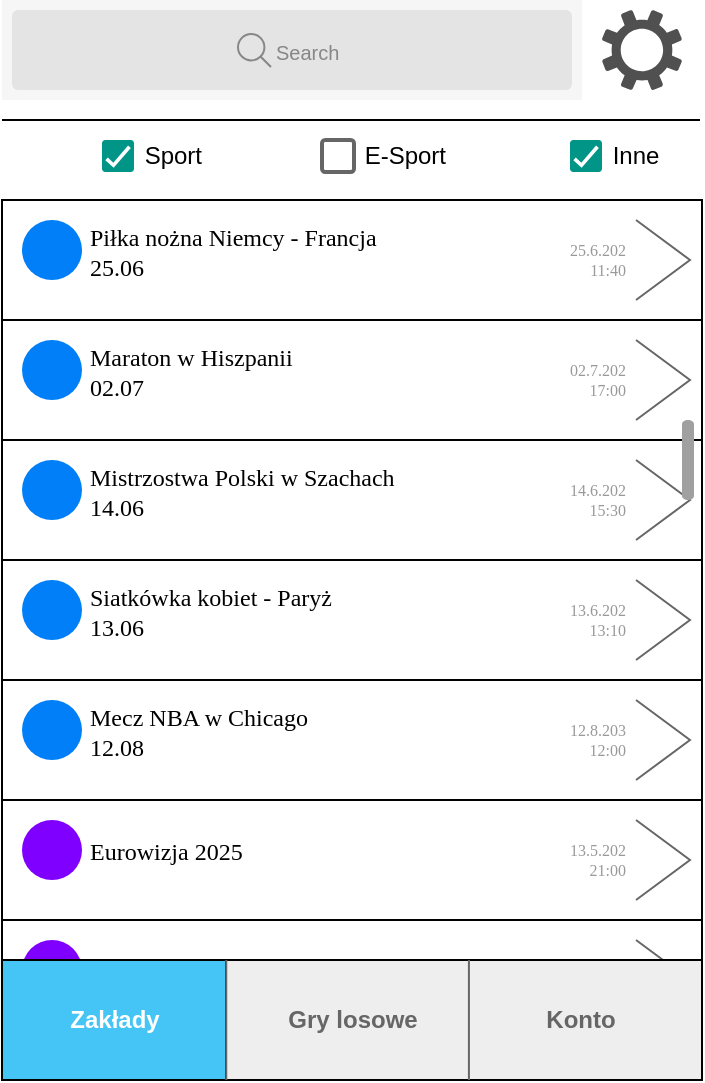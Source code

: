 <mxfile version="27.0.4">
  <diagram name="Page-1" id="MGUYogNoVj9ggv2rBeZF">
    <mxGraphModel dx="983" dy="546" grid="1" gridSize="10" guides="1" tooltips="1" connect="1" arrows="1" fold="1" page="1" pageScale="1" pageWidth="350" pageHeight="625" background="#ffffff" math="0" shadow="0">
      <root>
        <mxCell id="0" />
        <mxCell id="1" parent="0" />
        <mxCell id="UgLzqwO8WUcNo-VI_L2k-13" value="" style="shape=rect;fillColor=#F6F6F6;strokeColor=none;" vertex="1" parent="1">
          <mxGeometry y="20" width="290" height="50" as="geometry" />
        </mxCell>
        <mxCell id="UgLzqwO8WUcNo-VI_L2k-14" value="" style="html=1;strokeWidth=1;shadow=0;dashed=0;shape=mxgraph.ios7ui.marginRect;rx=3;ry=3;rectMargin=5;fillColor=#E4E4E4;strokeColor=none;" vertex="1" parent="UgLzqwO8WUcNo-VI_L2k-13">
          <mxGeometry width="290" height="50" as="geometry" />
        </mxCell>
        <mxCell id="UgLzqwO8WUcNo-VI_L2k-15" value="&lt;font style=&quot;font-size: 10px;&quot;&gt;Search&lt;/font&gt;" style="shape=mxgraph.ios7.icons.looking_glass;strokeColor=#878789;fillColor=none;fontColor=#878789;labelPosition=right;verticalLabelPosition=middle;align=left;verticalAlign=middle;fontSize=6;fontStyle=0;spacingTop=2;sketch=0;html=1;" vertex="1" parent="UgLzqwO8WUcNo-VI_L2k-13">
          <mxGeometry x="0.5" y="0.5" width="16.5" height="16.5" relative="1" as="geometry">
            <mxPoint x="-27" y="-8" as="offset" />
          </mxGeometry>
        </mxCell>
        <mxCell id="UgLzqwO8WUcNo-VI_L2k-18" value="" style="sketch=0;pointerEvents=1;shadow=0;dashed=0;html=1;strokeColor=none;labelPosition=center;verticalLabelPosition=bottom;verticalAlign=top;align=center;fillColor=#505050;shape=mxgraph.mscae.enterprise.settings" vertex="1" parent="1">
          <mxGeometry x="300" y="25" width="40" height="40" as="geometry" />
        </mxCell>
        <mxCell id="UgLzqwO8WUcNo-VI_L2k-20" value="&amp;nbsp;Sport" style="dashed=0;labelPosition=right;align=left;shape=mxgraph.gmdl.checkbox;strokeColor=none;fillColor=#009587;strokeWidth=2;aspect=fixed;sketch=0;html=1;" vertex="1" parent="1">
          <mxGeometry x="50" y="90" width="16" height="16" as="geometry" />
        </mxCell>
        <mxCell id="UgLzqwO8WUcNo-VI_L2k-23" value="&amp;nbsp;E-Sport" style="dashed=0;labelPosition=right;align=left;shape=mxgraph.gmdl.checkbox;strokeColor=#666666;fillColor=none;strokeWidth=2;aspect=fixed;sketch=0;html=1;" vertex="1" parent="1">
          <mxGeometry x="160" y="90" width="16" height="16" as="geometry" />
        </mxCell>
        <mxCell id="UgLzqwO8WUcNo-VI_L2k-25" value="" style="endArrow=none;html=1;rounded=0;" edge="1" parent="1">
          <mxGeometry width="50" height="50" relative="1" as="geometry">
            <mxPoint y="120" as="sourcePoint" />
            <mxPoint x="349" y="120" as="targetPoint" />
          </mxGeometry>
        </mxCell>
        <mxCell id="UgLzqwO8WUcNo-VI_L2k-28" value="" style="endArrow=none;html=1;rounded=0;" edge="1" parent="1">
          <mxGeometry width="50" height="50" relative="1" as="geometry">
            <mxPoint y="80" as="sourcePoint" />
            <mxPoint x="349" y="80" as="targetPoint" />
          </mxGeometry>
        </mxCell>
        <mxCell id="UgLzqwO8WUcNo-VI_L2k-31" value="" style="shape=rect;strokeColor=default;fillColor=default;gradientColor=none;shadow=0;sketch=0;hachureGap=4;pointerEvents=0;fontFamily=Architects Daughter;fontSource=https%3A%2F%2Ffonts.googleapis.com%2Fcss%3Ffamily%3DArchitects%2BDaughter;fontSize=20;" vertex="1" parent="1">
          <mxGeometry y="120" width="350" height="60" as="geometry" />
        </mxCell>
        <mxCell id="UgLzqwO8WUcNo-VI_L2k-32" value="&lt;font style=&quot;font-size: 12px;&quot;&gt;Piłka nożna Niemcy - Francja&lt;/font&gt;&lt;div&gt;&lt;font style=&quot;font-size: 12px;&quot;&gt;25.06&lt;/font&gt;&lt;/div&gt;" style="shape=ellipse;strokeColor=none;fillColor=#007FF8;fontSize=8;fontColor=#000000;align=left;spacingTop=1;spacingLeft=2;labelPosition=right;verticalLabelPosition=middle;verticalAlign=middle;sketch=0;hachureGap=4;pointerEvents=0;fontFamily=Verdana;html=1;" vertex="1" parent="UgLzqwO8WUcNo-VI_L2k-31">
          <mxGeometry width="30" height="30" relative="1" as="geometry">
            <mxPoint x="10" y="10" as="offset" />
          </mxGeometry>
        </mxCell>
        <mxCell id="UgLzqwO8WUcNo-VI_L2k-33" value="25.6.202&lt;div&gt;11:40&lt;/div&gt;" style="shape=mxgraph.ios7.misc.right;strokeColor=#666666;labelPosition=left;verticalLabelPosition=middle;align=right;verticalAlign=middle;fontSize=8;spacingRight=4;fontColor=#999999;sketch=0;hachureGap=4;pointerEvents=0;fontFamily=Verdana;html=1;" vertex="1" parent="UgLzqwO8WUcNo-VI_L2k-31">
          <mxGeometry x="1" width="27" height="40" relative="1" as="geometry">
            <mxPoint x="-33" y="10" as="offset" />
          </mxGeometry>
        </mxCell>
        <mxCell id="UgLzqwO8WUcNo-VI_L2k-41" value="&amp;nbsp;Inne" style="dashed=0;labelPosition=right;align=left;shape=mxgraph.gmdl.checkbox;strokeColor=none;fillColor=#009587;strokeWidth=2;aspect=fixed;sketch=0;html=1;" vertex="1" parent="1">
          <mxGeometry x="284" y="90" width="16" height="16" as="geometry" />
        </mxCell>
        <mxCell id="UgLzqwO8WUcNo-VI_L2k-42" value="" style="shape=rect;strokeColor=default;fillColor=default;gradientColor=none;shadow=0;sketch=0;hachureGap=4;pointerEvents=0;fontFamily=Architects Daughter;fontSource=https%3A%2F%2Ffonts.googleapis.com%2Fcss%3Ffamily%3DArchitects%2BDaughter;fontSize=20;" vertex="1" parent="1">
          <mxGeometry y="180" width="350" height="60" as="geometry" />
        </mxCell>
        <mxCell id="UgLzqwO8WUcNo-VI_L2k-43" value="&lt;span style=&quot;font-size: 12px;&quot;&gt;Maraton w Hiszpanii&lt;/span&gt;&lt;div&gt;&lt;span style=&quot;font-size: 12px;&quot;&gt;02.07&lt;/span&gt;&lt;/div&gt;" style="shape=ellipse;strokeColor=none;fillColor=#007FF8;fontSize=8;fontColor=#000000;align=left;spacingTop=1;spacingLeft=2;labelPosition=right;verticalLabelPosition=middle;verticalAlign=middle;sketch=0;hachureGap=4;pointerEvents=0;fontFamily=Verdana;html=1;" vertex="1" parent="UgLzqwO8WUcNo-VI_L2k-42">
          <mxGeometry width="30" height="30" relative="1" as="geometry">
            <mxPoint x="10" y="10" as="offset" />
          </mxGeometry>
        </mxCell>
        <mxCell id="UgLzqwO8WUcNo-VI_L2k-44" value="02.7.202&lt;div&gt;17:00&lt;/div&gt;" style="shape=mxgraph.ios7.misc.right;strokeColor=#666666;labelPosition=left;verticalLabelPosition=middle;align=right;verticalAlign=middle;fontSize=8;spacingRight=4;fontColor=#999999;sketch=0;hachureGap=4;pointerEvents=0;fontFamily=Verdana;html=1;" vertex="1" parent="UgLzqwO8WUcNo-VI_L2k-42">
          <mxGeometry x="1" width="27" height="40" relative="1" as="geometry">
            <mxPoint x="-33" y="10" as="offset" />
          </mxGeometry>
        </mxCell>
        <mxCell id="UgLzqwO8WUcNo-VI_L2k-51" value="" style="shape=rect;strokeColor=default;fillColor=default;gradientColor=none;shadow=0;sketch=0;hachureGap=4;pointerEvents=0;fontFamily=Architects Daughter;fontSource=https%3A%2F%2Ffonts.googleapis.com%2Fcss%3Ffamily%3DArchitects%2BDaughter;fontSize=20;" vertex="1" parent="1">
          <mxGeometry y="240" width="350" height="60" as="geometry" />
        </mxCell>
        <mxCell id="UgLzqwO8WUcNo-VI_L2k-52" value="&lt;span style=&quot;font-size: 12px;&quot;&gt;Mistrzostwa Polski w Szachach&lt;/span&gt;&lt;div&gt;&lt;span style=&quot;font-size: 12px;&quot;&gt;14.06&lt;/span&gt;&lt;/div&gt;" style="shape=ellipse;strokeColor=none;fillColor=#007FF8;fontSize=8;fontColor=#000000;align=left;spacingTop=1;spacingLeft=2;labelPosition=right;verticalLabelPosition=middle;verticalAlign=middle;sketch=0;hachureGap=4;pointerEvents=0;fontFamily=Verdana;html=1;" vertex="1" parent="UgLzqwO8WUcNo-VI_L2k-51">
          <mxGeometry width="30" height="30" relative="1" as="geometry">
            <mxPoint x="10" y="10" as="offset" />
          </mxGeometry>
        </mxCell>
        <mxCell id="UgLzqwO8WUcNo-VI_L2k-53" value="14.6.202&lt;div&gt;15:30&lt;/div&gt;" style="shape=mxgraph.ios7.misc.right;strokeColor=#666666;labelPosition=left;verticalLabelPosition=middle;align=right;verticalAlign=middle;fontSize=8;spacingRight=4;fontColor=#999999;sketch=0;hachureGap=4;pointerEvents=0;fontFamily=Verdana;html=1;" vertex="1" parent="UgLzqwO8WUcNo-VI_L2k-51">
          <mxGeometry x="1" width="27" height="40" relative="1" as="geometry">
            <mxPoint x="-33" y="10" as="offset" />
          </mxGeometry>
        </mxCell>
        <mxCell id="UgLzqwO8WUcNo-VI_L2k-54" value="" style="shape=rect;strokeColor=default;fillColor=default;gradientColor=none;shadow=0;sketch=0;hachureGap=4;pointerEvents=0;fontFamily=Architects Daughter;fontSource=https%3A%2F%2Ffonts.googleapis.com%2Fcss%3Ffamily%3DArchitects%2BDaughter;fontSize=20;" vertex="1" parent="1">
          <mxGeometry y="420" width="350" height="60" as="geometry" />
        </mxCell>
        <mxCell id="UgLzqwO8WUcNo-VI_L2k-55" value="&lt;span style=&quot;font-size: 12px;&quot;&gt;Eurowizja 2025&lt;/span&gt;" style="shape=ellipse;strokeColor=none;fillColor=#7F00FF;fontSize=8;fontColor=#000000;align=left;spacingTop=1;spacingLeft=2;labelPosition=right;verticalLabelPosition=middle;verticalAlign=middle;sketch=0;hachureGap=4;pointerEvents=0;fontFamily=Verdana;html=1;" vertex="1" parent="UgLzqwO8WUcNo-VI_L2k-54">
          <mxGeometry width="30" height="30" relative="1" as="geometry">
            <mxPoint x="10" y="10" as="offset" />
          </mxGeometry>
        </mxCell>
        <mxCell id="UgLzqwO8WUcNo-VI_L2k-56" value="13.5.202&lt;div&gt;21:00&lt;/div&gt;" style="shape=mxgraph.ios7.misc.right;strokeColor=#666666;labelPosition=left;verticalLabelPosition=middle;align=right;verticalAlign=middle;fontSize=8;spacingRight=4;fontColor=#999999;sketch=0;hachureGap=4;pointerEvents=0;fontFamily=Verdana;html=1;" vertex="1" parent="UgLzqwO8WUcNo-VI_L2k-54">
          <mxGeometry x="1" width="27" height="40" relative="1" as="geometry">
            <mxPoint x="-33" y="10" as="offset" />
          </mxGeometry>
        </mxCell>
        <mxCell id="UgLzqwO8WUcNo-VI_L2k-57" value="" style="shape=rect;strokeColor=default;fillColor=default;gradientColor=none;shadow=0;sketch=0;hachureGap=4;pointerEvents=0;fontFamily=Architects Daughter;fontSource=https%3A%2F%2Ffonts.googleapis.com%2Fcss%3Ffamily%3DArchitects%2BDaughter;fontSize=20;" vertex="1" parent="1">
          <mxGeometry y="300" width="350" height="60" as="geometry" />
        </mxCell>
        <mxCell id="UgLzqwO8WUcNo-VI_L2k-58" value="&lt;span style=&quot;font-size: 12px;&quot;&gt;Siatkówka kobiet - Paryż&lt;/span&gt;&lt;div&gt;&lt;span style=&quot;font-size: 12px;&quot;&gt;13.06&lt;/span&gt;&lt;/div&gt;" style="shape=ellipse;strokeColor=none;fillColor=#007FF8;fontSize=8;fontColor=#000000;align=left;spacingTop=1;spacingLeft=2;labelPosition=right;verticalLabelPosition=middle;verticalAlign=middle;sketch=0;hachureGap=4;pointerEvents=0;fontFamily=Verdana;html=1;" vertex="1" parent="UgLzqwO8WUcNo-VI_L2k-57">
          <mxGeometry width="30" height="30" relative="1" as="geometry">
            <mxPoint x="10" y="10" as="offset" />
          </mxGeometry>
        </mxCell>
        <mxCell id="UgLzqwO8WUcNo-VI_L2k-59" value="13.6.202&lt;div&gt;13:10&lt;/div&gt;" style="shape=mxgraph.ios7.misc.right;strokeColor=#666666;labelPosition=left;verticalLabelPosition=middle;align=right;verticalAlign=middle;fontSize=8;spacingRight=4;fontColor=#999999;sketch=0;hachureGap=4;pointerEvents=0;fontFamily=Verdana;html=1;" vertex="1" parent="UgLzqwO8WUcNo-VI_L2k-57">
          <mxGeometry x="1" width="27" height="40" relative="1" as="geometry">
            <mxPoint x="-33" y="10" as="offset" />
          </mxGeometry>
        </mxCell>
        <mxCell id="UgLzqwO8WUcNo-VI_L2k-60" value="" style="shape=rect;strokeColor=default;fillColor=default;gradientColor=none;shadow=0;sketch=0;hachureGap=4;pointerEvents=0;fontFamily=Architects Daughter;fontSource=https%3A%2F%2Ffonts.googleapis.com%2Fcss%3Ffamily%3DArchitects%2BDaughter;fontSize=20;" vertex="1" parent="1">
          <mxGeometry y="360" width="350" height="60" as="geometry" />
        </mxCell>
        <mxCell id="UgLzqwO8WUcNo-VI_L2k-61" value="&lt;span style=&quot;font-size: 12px;&quot;&gt;Mecz NBA w Chicago&lt;/span&gt;&lt;div&gt;&lt;span style=&quot;font-size: 12px;&quot;&gt;12.08&lt;/span&gt;&lt;/div&gt;" style="shape=ellipse;strokeColor=none;fillColor=#007FF8;fontSize=8;fontColor=#000000;align=left;spacingTop=1;spacingLeft=2;labelPosition=right;verticalLabelPosition=middle;verticalAlign=middle;sketch=0;hachureGap=4;pointerEvents=0;fontFamily=Verdana;html=1;" vertex="1" parent="UgLzqwO8WUcNo-VI_L2k-60">
          <mxGeometry width="30" height="30" relative="1" as="geometry">
            <mxPoint x="10" y="10" as="offset" />
          </mxGeometry>
        </mxCell>
        <mxCell id="UgLzqwO8WUcNo-VI_L2k-62" value="12.8.203&lt;div&gt;12:00&lt;/div&gt;" style="shape=mxgraph.ios7.misc.right;strokeColor=#666666;labelPosition=left;verticalLabelPosition=middle;align=right;verticalAlign=middle;fontSize=8;spacingRight=4;fontColor=#999999;sketch=0;hachureGap=4;pointerEvents=0;fontFamily=Verdana;html=1;" vertex="1" parent="UgLzqwO8WUcNo-VI_L2k-60">
          <mxGeometry x="1" width="27" height="40" relative="1" as="geometry">
            <mxPoint x="-33" y="10" as="offset" />
          </mxGeometry>
        </mxCell>
        <mxCell id="UgLzqwO8WUcNo-VI_L2k-46" value="" style="html=1;verticalLabelPosition=bottom;labelBackgroundColor=#ffffff;verticalAlign=top;shadow=0;dashed=0;strokeWidth=2;shape=mxgraph.ios7.misc.scroll_(vertical);fillColor=#a0a0a0;movable=1;resizable=1;rotatable=1;deletable=1;editable=1;locked=0;connectable=1;" vertex="1" parent="1">
          <mxGeometry x="340" y="230" width="6" height="40" as="geometry" />
        </mxCell>
        <mxCell id="UgLzqwO8WUcNo-VI_L2k-75" value="" style="shape=rect;strokeColor=default;fillColor=default;gradientColor=none;shadow=0;sketch=0;hachureGap=4;pointerEvents=0;fontFamily=Architects Daughter;fontSource=https%3A%2F%2Ffonts.googleapis.com%2Fcss%3Ffamily%3DArchitects%2BDaughter;fontSize=20;" vertex="1" parent="1">
          <mxGeometry y="480" width="350" height="80" as="geometry" />
        </mxCell>
        <mxCell id="UgLzqwO8WUcNo-VI_L2k-76" value="" style="shape=ellipse;strokeColor=none;fillColor=#7F00FF;fontSize=8;fontColor=#000000;align=left;spacingTop=1;spacingLeft=2;labelPosition=right;verticalLabelPosition=middle;verticalAlign=middle;sketch=0;hachureGap=4;pointerEvents=0;fontFamily=Verdana;html=1;" vertex="1" parent="UgLzqwO8WUcNo-VI_L2k-75">
          <mxGeometry width="30" height="30" relative="1" as="geometry">
            <mxPoint x="10" y="10" as="offset" />
          </mxGeometry>
        </mxCell>
        <mxCell id="UgLzqwO8WUcNo-VI_L2k-77" value="13.5.202&lt;div&gt;21:00&lt;/div&gt;" style="shape=mxgraph.ios7.misc.right;strokeColor=#666666;labelPosition=left;verticalLabelPosition=middle;align=right;verticalAlign=middle;fontSize=8;spacingRight=4;fontColor=#999999;sketch=0;hachureGap=4;pointerEvents=0;fontFamily=Verdana;html=1;" vertex="1" parent="UgLzqwO8WUcNo-VI_L2k-75">
          <mxGeometry x="1" width="27" height="40" relative="1" as="geometry">
            <mxPoint x="-33" y="10" as="offset" />
          </mxGeometry>
        </mxCell>
        <mxCell id="UgLzqwO8WUcNo-VI_L2k-1" value="" style="strokeWidth=1;html=1;shadow=0;dashed=0;shape=mxgraph.android.rrect;rSize=0;fillColor=#eeeeee;strokeColor=default;" vertex="1" parent="UgLzqwO8WUcNo-VI_L2k-75">
          <mxGeometry y="20" width="350" height="60" as="geometry" />
        </mxCell>
        <mxCell id="UgLzqwO8WUcNo-VI_L2k-63" value="" style="group" vertex="1" connectable="0" parent="UgLzqwO8WUcNo-VI_L2k-1">
          <mxGeometry width="345.333" height="60" as="geometry" />
        </mxCell>
        <mxCell id="UgLzqwO8WUcNo-VI_L2k-2" value="Gry losowe" style="strokeWidth=1;html=1;shadow=0;dashed=0;shape=mxgraph.android.anchor;fontStyle=1;fontColor=#666666;" vertex="1" parent="UgLzqwO8WUcNo-VI_L2k-63">
          <mxGeometry x="116.919" width="116.667" height="60" as="geometry" />
        </mxCell>
        <mxCell id="UgLzqwO8WUcNo-VI_L2k-3" value="Zakłady" style="strokeWidth=1;html=1;shadow=0;dashed=0;shape=mxgraph.android.rrect;rSize=0;fontStyle=1;fillColor=#44c5f5;strokeColor=default;fontColor=#ffffff;" vertex="1" parent="UgLzqwO8WUcNo-VI_L2k-63">
          <mxGeometry width="112" height="60" as="geometry" />
        </mxCell>
        <mxCell id="UgLzqwO8WUcNo-VI_L2k-5" value="Konto" style="strokeWidth=0;html=1;shadow=0;dashed=0;shape=mxgraph.android.anchor;fontStyle=1;fontColor=#666666;strokeColor=default;perimeterSpacing=0;" vertex="1" parent="UgLzqwO8WUcNo-VI_L2k-63">
          <mxGeometry x="233.333" width="112" height="60" as="geometry" />
        </mxCell>
        <mxCell id="UgLzqwO8WUcNo-VI_L2k-8" value="" style="shape=line;strokeColor=#666666;direction=south;" vertex="1" parent="UgLzqwO8WUcNo-VI_L2k-63">
          <mxGeometry x="224" width="18.919" height="60" as="geometry" />
        </mxCell>
        <mxCell id="UgLzqwO8WUcNo-VI_L2k-17" value="" style="shape=line;strokeColor=#666666;direction=south;" vertex="1" parent="UgLzqwO8WUcNo-VI_L2k-63">
          <mxGeometry x="102.667" width="18.919" height="60" as="geometry" />
        </mxCell>
      </root>
    </mxGraphModel>
  </diagram>
</mxfile>
